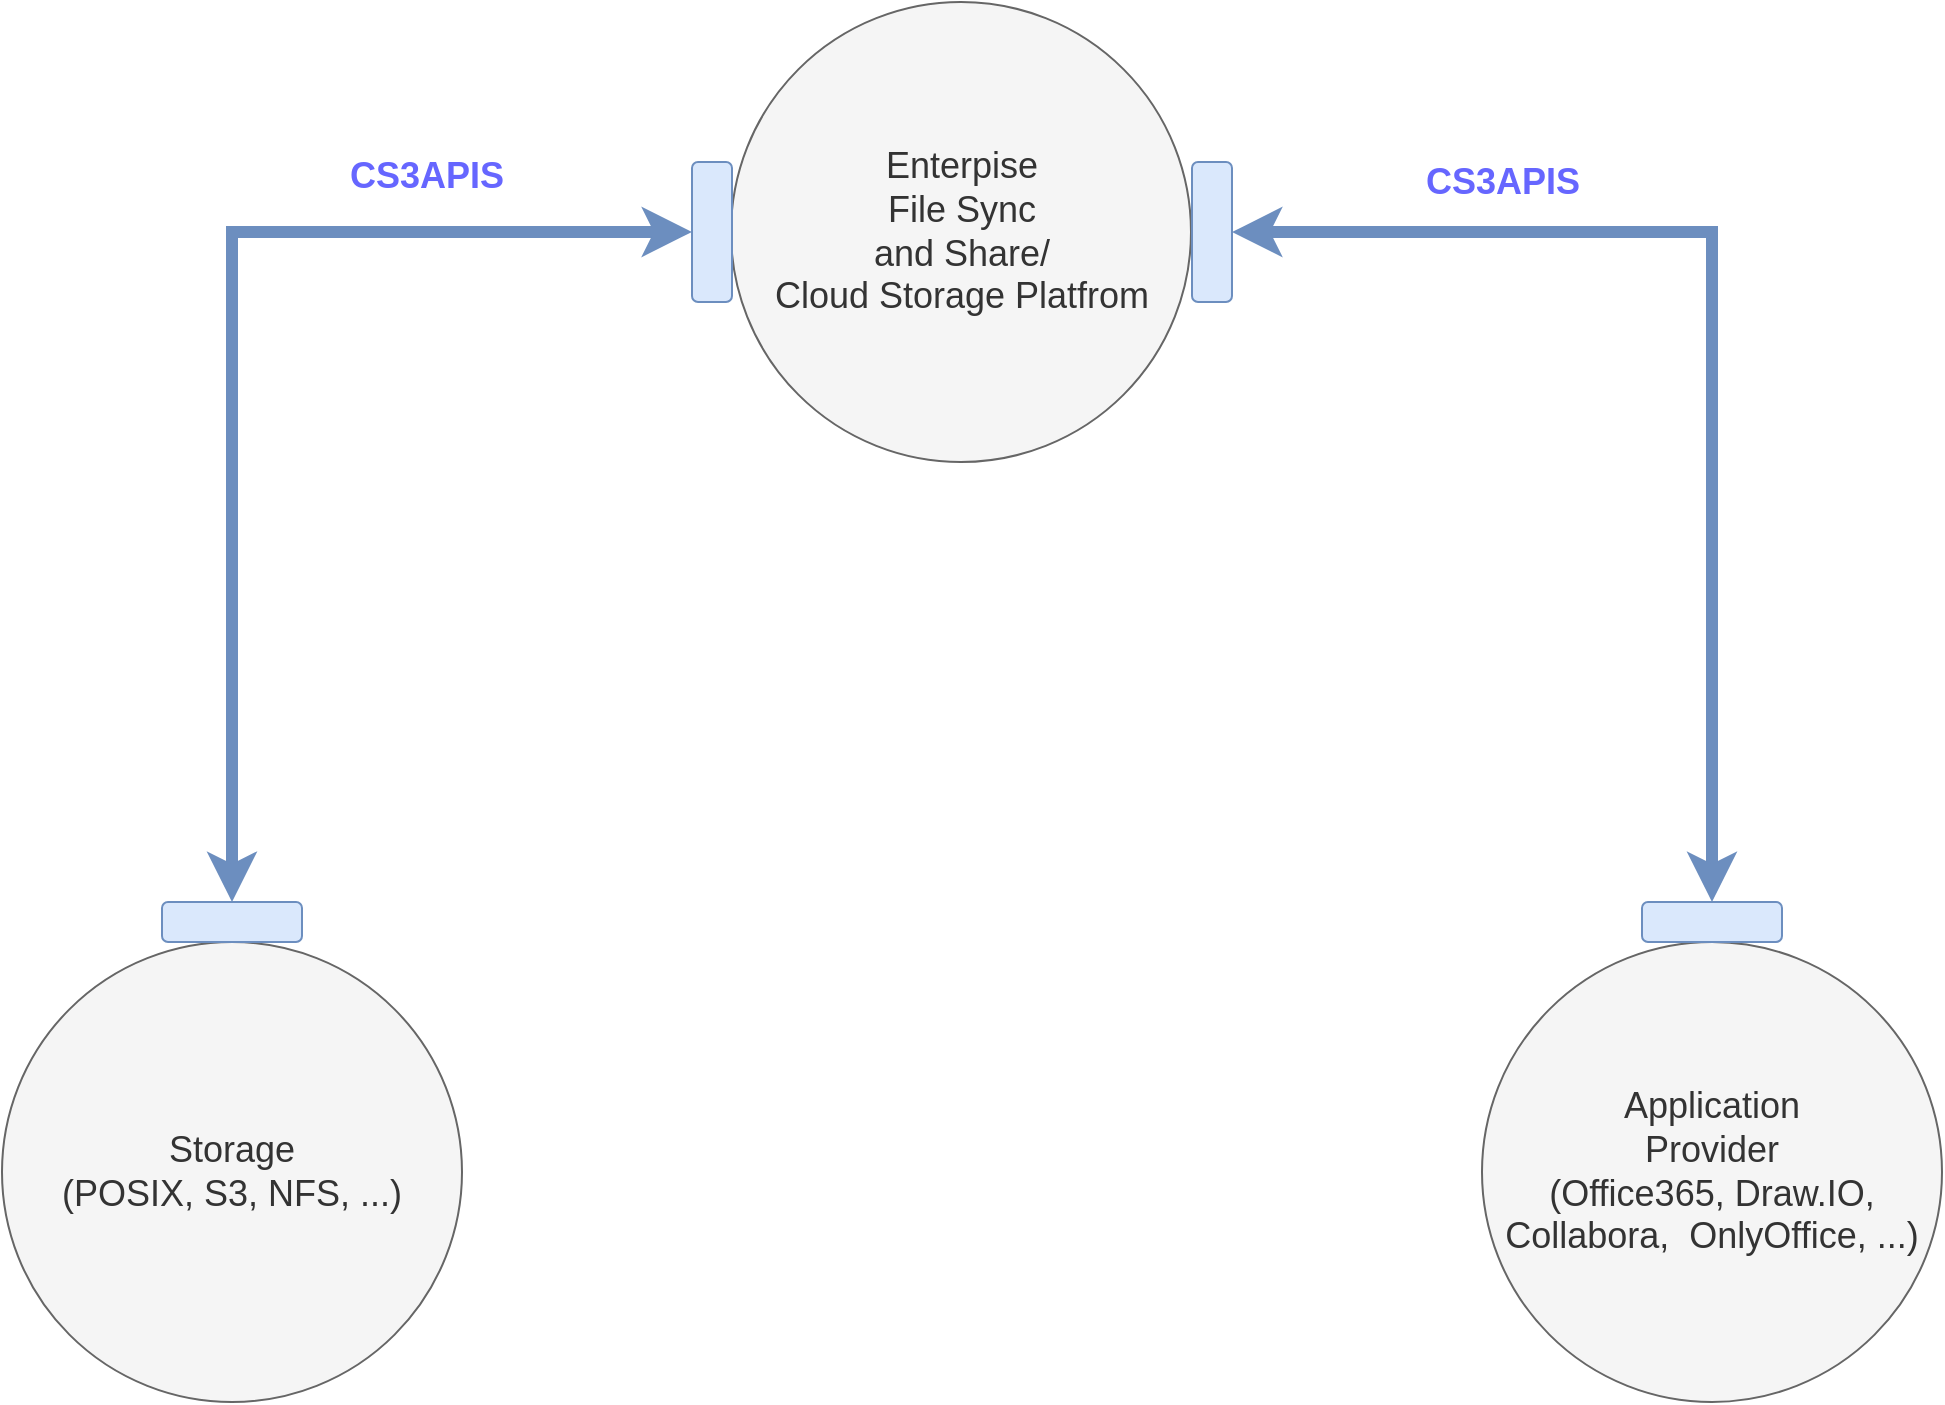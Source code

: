 <mxfile pages="1" version="11.2.5" type="device"><diagram id="OQ77yBGI1ojjs5omx-xV" name="Page-1"><mxGraphModel dx="1102" dy="1002" grid="1" gridSize="10" guides="1" tooltips="1" connect="1" arrows="1" fold="1" page="1" pageScale="1" pageWidth="1100" pageHeight="850" math="0" shadow="0"><root><mxCell id="0"/><mxCell id="1" parent="0"/><mxCell id="l9akvVjYEzPvyc0ez8lo-2" value="&lt;font style=&quot;font-size: 18px&quot;&gt;Storage&lt;br&gt;(POSIX, S3, NFS, ...)&lt;br&gt;&lt;/font&gt;" style="ellipse;whiteSpace=wrap;html=1;aspect=fixed;fillColor=#f5f5f5;strokeColor=#666666;fontColor=#333333;" parent="1" vertex="1"><mxGeometry x="70" y="510" width="230" height="230" as="geometry"/></mxCell><mxCell id="l9akvVjYEzPvyc0ez8lo-4" value="&lt;font style=&quot;font-size: 18px&quot;&gt;Application&lt;br&gt;Provider&lt;br&gt;(Office365, Draw.IO, Collabora,&amp;nbsp; OnlyOffice, ...)&lt;br&gt;&lt;/font&gt;" style="ellipse;whiteSpace=wrap;html=1;aspect=fixed;fillColor=#f5f5f5;strokeColor=#666666;fontColor=#333333;" parent="1" vertex="1"><mxGeometry x="810" y="510" width="230" height="230" as="geometry"/></mxCell><mxCell id="l9akvVjYEzPvyc0ez8lo-5" value="&lt;font style=&quot;font-size: 18px&quot;&gt;Enterpise&lt;br&gt;File Sync&lt;br&gt;and Share/&lt;br&gt;Cloud Storage Platfrom&lt;/font&gt;" style="ellipse;whiteSpace=wrap;html=1;aspect=fixed;fillColor=#f5f5f5;strokeColor=#666666;fontColor=#333333;" parent="1" vertex="1"><mxGeometry x="434.5" y="40" width="230" height="230" as="geometry"/></mxCell><mxCell id="l9akvVjYEzPvyc0ez8lo-15" style="edgeStyle=orthogonalEdgeStyle;rounded=0;orthogonalLoop=1;jettySize=auto;html=1;startArrow=classic;startFill=1;strokeWidth=6;strokeColor=#6c8ebf;fillColor=#dae8fc;" parent="1" source="l9akvVjYEzPvyc0ez8lo-10" target="l9akvVjYEzPvyc0ez8lo-12" edge="1"><mxGeometry relative="1" as="geometry"/></mxCell><mxCell id="l9akvVjYEzPvyc0ez8lo-10" value="" style="rounded=1;whiteSpace=wrap;html=1;rotation=90;fillColor=#dae8fc;strokeColor=#6c8ebf;" parent="1" vertex="1"><mxGeometry x="390" y="145" width="70" height="20" as="geometry"/></mxCell><mxCell id="l9akvVjYEzPvyc0ez8lo-12" value="" style="rounded=1;whiteSpace=wrap;html=1;rotation=-180;fillColor=#dae8fc;strokeColor=#6c8ebf;" parent="1" vertex="1"><mxGeometry x="150" y="490" width="70" height="20" as="geometry"/></mxCell><mxCell id="l9akvVjYEzPvyc0ez8lo-16" style="edgeStyle=orthogonalEdgeStyle;rounded=0;orthogonalLoop=1;jettySize=auto;html=1;entryX=0.5;entryY=1;entryDx=0;entryDy=0;startArrow=classic;startFill=1;strokeColor=#6c8ebf;strokeWidth=6;fillColor=#dae8fc;" parent="1" source="l9akvVjYEzPvyc0ez8lo-13" target="l9akvVjYEzPvyc0ez8lo-14" edge="1"><mxGeometry relative="1" as="geometry"/></mxCell><mxCell id="l9akvVjYEzPvyc0ez8lo-17" value="&lt;font style=&quot;font-size: 18px&quot; color=&quot;#6666ff&quot;&gt;&lt;b&gt;CS3APIS&lt;/b&gt;&lt;/font&gt;" style="text;html=1;resizable=0;points=[];align=center;verticalAlign=middle;labelBackgroundColor=#ffffff;" parent="l9akvVjYEzPvyc0ez8lo-16" vertex="1" connectable="0"><mxGeometry x="-0.64" y="2" relative="1" as="geometry"><mxPoint x="31.5" y="-23" as="offset"/></mxGeometry></mxCell><mxCell id="l9akvVjYEzPvyc0ez8lo-13" value="" style="rounded=1;whiteSpace=wrap;html=1;rotation=90;fillColor=#dae8fc;strokeColor=#6c8ebf;" parent="1" vertex="1"><mxGeometry x="640" y="145" width="70" height="20" as="geometry"/></mxCell><mxCell id="l9akvVjYEzPvyc0ez8lo-14" value="" style="rounded=1;whiteSpace=wrap;html=1;rotation=-180;fillColor=#dae8fc;strokeColor=#6c8ebf;" parent="1" vertex="1"><mxGeometry x="890" y="490" width="70" height="20" as="geometry"/></mxCell><mxCell id="l9akvVjYEzPvyc0ez8lo-18" value="&lt;font style=&quot;font-size: 18px&quot; color=&quot;#6666ff&quot;&gt;&lt;b&gt;CS3APIS&lt;/b&gt;&lt;/font&gt;" style="text;html=1;resizable=0;points=[];align=center;verticalAlign=middle;labelBackgroundColor=#ffffff;" parent="1" vertex="1" connectable="0"><mxGeometry x="200.03" y="140.053" as="geometry"><mxPoint x="81.5" y="-13" as="offset"/></mxGeometry></mxCell></root></mxGraphModel></diagram></mxfile>